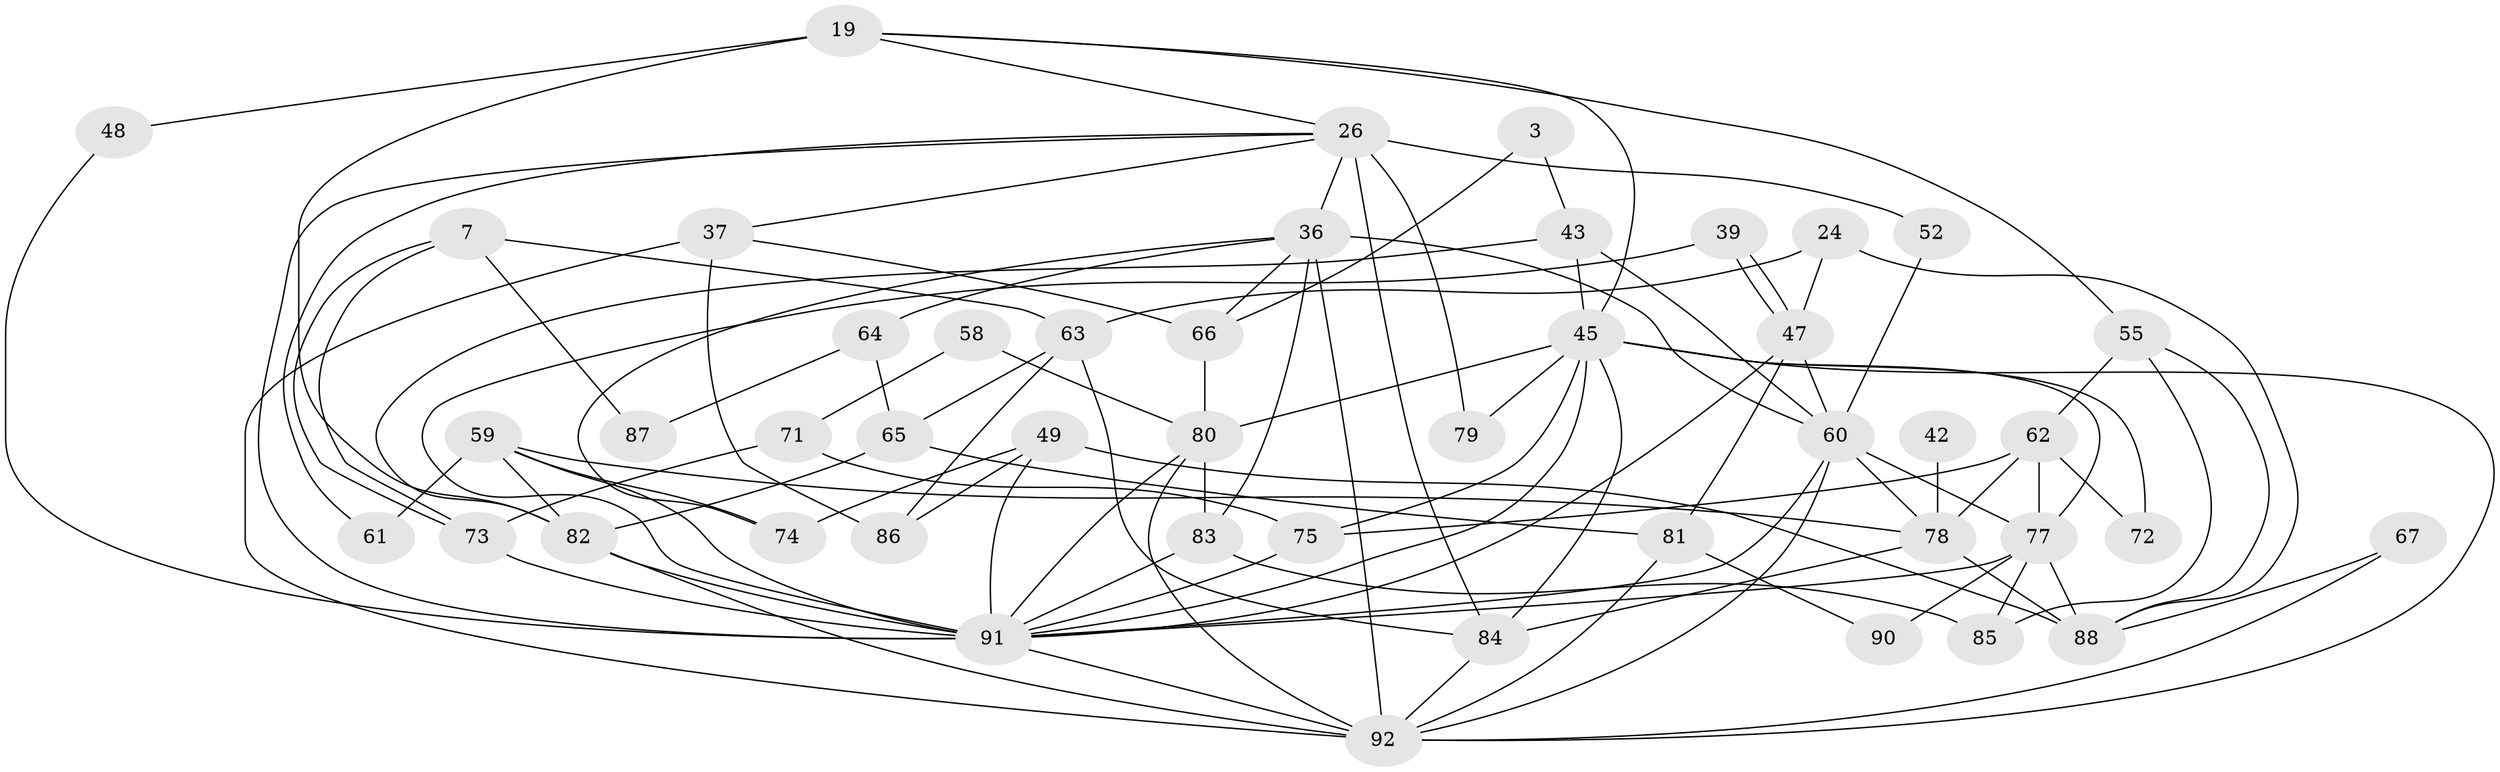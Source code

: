 // original degree distribution, {4: 0.22826086956521738, 5: 0.2608695652173913, 2: 0.16304347826086957, 6: 0.07608695652173914, 3: 0.22826086956521738, 7: 0.03260869565217391, 8: 0.010869565217391304}
// Generated by graph-tools (version 1.1) at 2025/51/03/09/25 04:51:13]
// undirected, 46 vertices, 103 edges
graph export_dot {
graph [start="1"]
  node [color=gray90,style=filled];
  3;
  7;
  19;
  24;
  26 [super="+10+25"];
  36 [super="+22+17"];
  37;
  39;
  42;
  43 [super="+38"];
  45 [super="+27+6"];
  47 [super="+14+16"];
  48;
  49;
  52;
  55 [super="+33+40"];
  58;
  59 [super="+2"];
  60 [super="+46+23"];
  61;
  62;
  63;
  64;
  65;
  66;
  67;
  71;
  72;
  73;
  74 [super="+5"];
  75 [super="+51"];
  77 [super="+44"];
  78 [super="+31"];
  79 [super="+56"];
  80 [super="+29+69+20"];
  81;
  82 [super="+30"];
  83 [super="+15"];
  84 [super="+70"];
  85;
  86;
  87;
  88 [super="+41"];
  90;
  91 [super="+9+50+21+76+68"];
  92 [super="+89+57"];
  3 -- 66;
  3 -- 43;
  7 -- 73;
  7 -- 73;
  7 -- 63;
  7 -- 87;
  19 -- 82 [weight=2];
  19 -- 45;
  19 -- 48;
  19 -- 26;
  19 -- 55;
  24 -- 47;
  24 -- 63;
  24 -- 88;
  26 -- 84 [weight=2];
  26 -- 52 [weight=2];
  26 -- 61;
  26 -- 36 [weight=2];
  26 -- 37;
  26 -- 79 [weight=2];
  26 -- 91;
  36 -- 66;
  36 -- 74;
  36 -- 64;
  36 -- 92 [weight=3];
  36 -- 83;
  36 -- 60;
  37 -- 66;
  37 -- 86;
  37 -- 92 [weight=2];
  39 -- 47 [weight=2];
  39 -- 47;
  39 -- 91;
  42 -- 78 [weight=2];
  43 -- 82 [weight=2];
  43 -- 45;
  43 -- 60;
  45 -- 72;
  45 -- 75;
  45 -- 77 [weight=2];
  45 -- 92 [weight=2];
  45 -- 79 [weight=2];
  45 -- 80 [weight=2];
  45 -- 84;
  45 -- 91;
  47 -- 81;
  47 -- 60 [weight=2];
  47 -- 91;
  48 -- 91;
  49 -- 86;
  49 -- 74;
  49 -- 88;
  49 -- 91;
  52 -- 60;
  55 -- 88;
  55 -- 62;
  55 -- 85;
  58 -- 71;
  58 -- 80;
  59 -- 61;
  59 -- 74 [weight=2];
  59 -- 82;
  59 -- 78 [weight=2];
  59 -- 91 [weight=4];
  60 -- 78;
  60 -- 92;
  60 -- 77;
  60 -- 91;
  62 -- 78;
  62 -- 72;
  62 -- 77;
  62 -- 75;
  63 -- 86;
  63 -- 65;
  63 -- 84;
  64 -- 65;
  64 -- 87;
  65 -- 81;
  65 -- 82;
  66 -- 80;
  67 -- 88;
  67 -- 92 [weight=2];
  71 -- 75;
  71 -- 73;
  73 -- 91 [weight=2];
  75 -- 91 [weight=3];
  77 -- 88;
  77 -- 90;
  77 -- 85;
  77 -- 91;
  78 -- 88 [weight=2];
  78 -- 84 [weight=2];
  80 -- 83 [weight=2];
  80 -- 91;
  80 -- 92 [weight=4];
  81 -- 90;
  81 -- 92;
  82 -- 92;
  82 -- 91;
  83 -- 85 [weight=2];
  83 -- 91;
  84 -- 92 [weight=3];
  91 -- 92 [weight=2];
}
